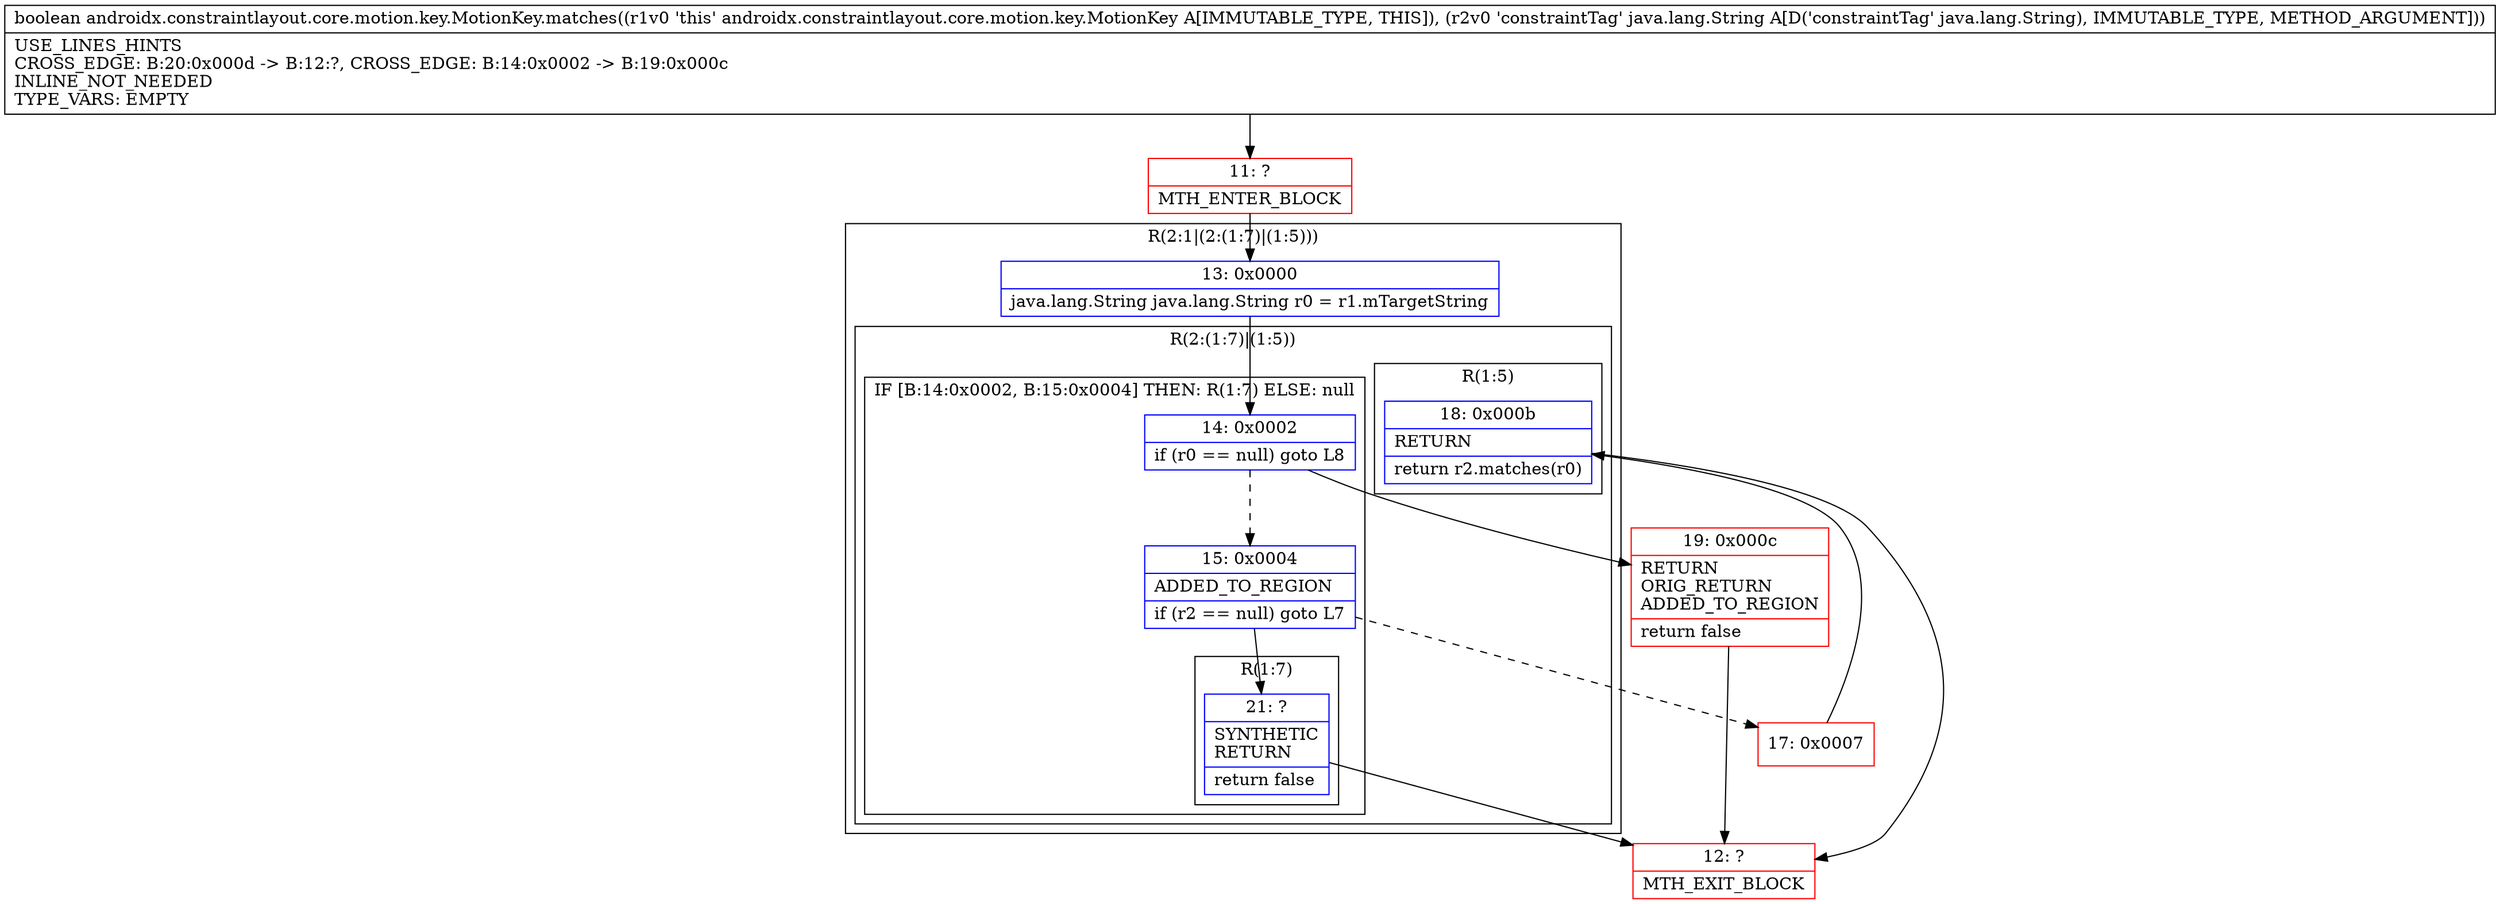 digraph "CFG forandroidx.constraintlayout.core.motion.key.MotionKey.matches(Ljava\/lang\/String;)Z" {
subgraph cluster_Region_1654166887 {
label = "R(2:1|(2:(1:7)|(1:5)))";
node [shape=record,color=blue];
Node_13 [shape=record,label="{13\:\ 0x0000|java.lang.String java.lang.String r0 = r1.mTargetString\l}"];
subgraph cluster_Region_170917857 {
label = "R(2:(1:7)|(1:5))";
node [shape=record,color=blue];
subgraph cluster_IfRegion_799252339 {
label = "IF [B:14:0x0002, B:15:0x0004] THEN: R(1:7) ELSE: null";
node [shape=record,color=blue];
Node_14 [shape=record,label="{14\:\ 0x0002|if (r0 == null) goto L8\l}"];
Node_15 [shape=record,label="{15\:\ 0x0004|ADDED_TO_REGION\l|if (r2 == null) goto L7\l}"];
subgraph cluster_Region_643679056 {
label = "R(1:7)";
node [shape=record,color=blue];
Node_21 [shape=record,label="{21\:\ ?|SYNTHETIC\lRETURN\l|return false\l}"];
}
}
subgraph cluster_Region_1898548576 {
label = "R(1:5)";
node [shape=record,color=blue];
Node_18 [shape=record,label="{18\:\ 0x000b|RETURN\l|return r2.matches(r0)\l}"];
}
}
}
Node_11 [shape=record,color=red,label="{11\:\ ?|MTH_ENTER_BLOCK\l}"];
Node_17 [shape=record,color=red,label="{17\:\ 0x0007}"];
Node_12 [shape=record,color=red,label="{12\:\ ?|MTH_EXIT_BLOCK\l}"];
Node_19 [shape=record,color=red,label="{19\:\ 0x000c|RETURN\lORIG_RETURN\lADDED_TO_REGION\l|return false\l}"];
MethodNode[shape=record,label="{boolean androidx.constraintlayout.core.motion.key.MotionKey.matches((r1v0 'this' androidx.constraintlayout.core.motion.key.MotionKey A[IMMUTABLE_TYPE, THIS]), (r2v0 'constraintTag' java.lang.String A[D('constraintTag' java.lang.String), IMMUTABLE_TYPE, METHOD_ARGUMENT]))  | USE_LINES_HINTS\lCROSS_EDGE: B:20:0x000d \-\> B:12:?, CROSS_EDGE: B:14:0x0002 \-\> B:19:0x000c\lINLINE_NOT_NEEDED\lTYPE_VARS: EMPTY\l}"];
MethodNode -> Node_11;Node_13 -> Node_14;
Node_14 -> Node_15[style=dashed];
Node_14 -> Node_19;
Node_15 -> Node_17[style=dashed];
Node_15 -> Node_21;
Node_21 -> Node_12;
Node_18 -> Node_12;
Node_11 -> Node_13;
Node_17 -> Node_18;
Node_19 -> Node_12;
}

